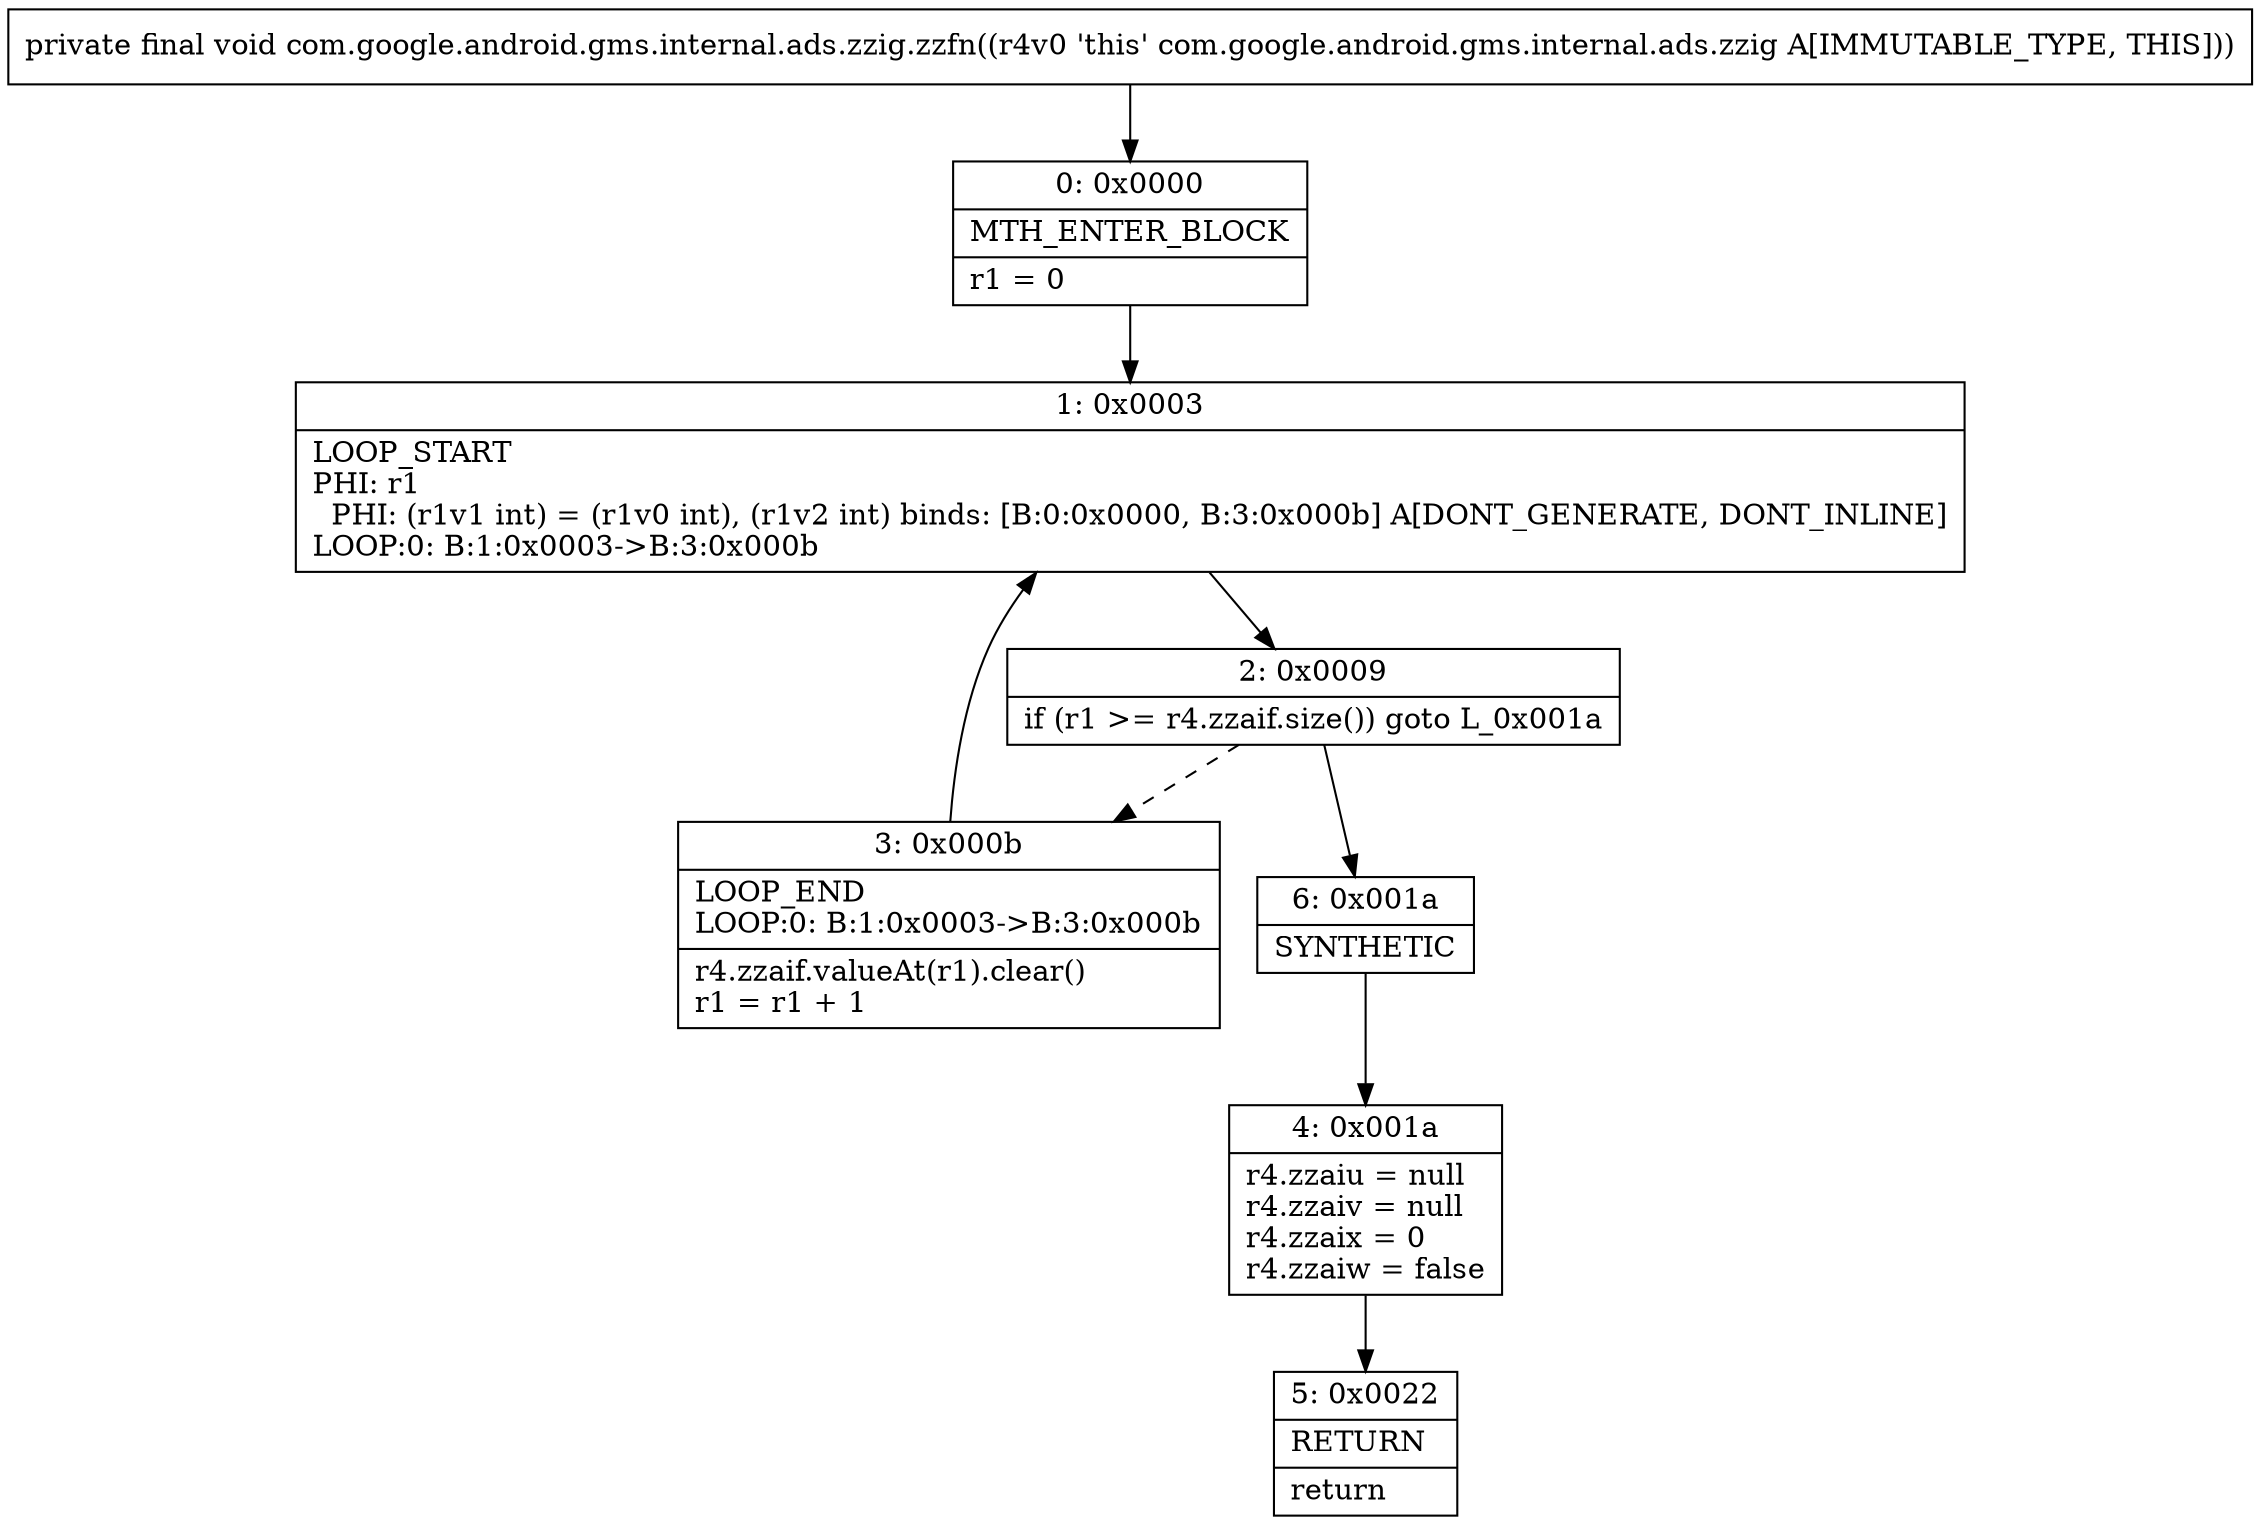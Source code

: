 digraph "CFG forcom.google.android.gms.internal.ads.zzig.zzfn()V" {
Node_0 [shape=record,label="{0\:\ 0x0000|MTH_ENTER_BLOCK\l|r1 = 0\l}"];
Node_1 [shape=record,label="{1\:\ 0x0003|LOOP_START\lPHI: r1 \l  PHI: (r1v1 int) = (r1v0 int), (r1v2 int) binds: [B:0:0x0000, B:3:0x000b] A[DONT_GENERATE, DONT_INLINE]\lLOOP:0: B:1:0x0003\-\>B:3:0x000b\l}"];
Node_2 [shape=record,label="{2\:\ 0x0009|if (r1 \>= r4.zzaif.size()) goto L_0x001a\l}"];
Node_3 [shape=record,label="{3\:\ 0x000b|LOOP_END\lLOOP:0: B:1:0x0003\-\>B:3:0x000b\l|r4.zzaif.valueAt(r1).clear()\lr1 = r1 + 1\l}"];
Node_4 [shape=record,label="{4\:\ 0x001a|r4.zzaiu = null\lr4.zzaiv = null\lr4.zzaix = 0\lr4.zzaiw = false\l}"];
Node_5 [shape=record,label="{5\:\ 0x0022|RETURN\l|return\l}"];
Node_6 [shape=record,label="{6\:\ 0x001a|SYNTHETIC\l}"];
MethodNode[shape=record,label="{private final void com.google.android.gms.internal.ads.zzig.zzfn((r4v0 'this' com.google.android.gms.internal.ads.zzig A[IMMUTABLE_TYPE, THIS])) }"];
MethodNode -> Node_0;
Node_0 -> Node_1;
Node_1 -> Node_2;
Node_2 -> Node_3[style=dashed];
Node_2 -> Node_6;
Node_3 -> Node_1;
Node_4 -> Node_5;
Node_6 -> Node_4;
}


